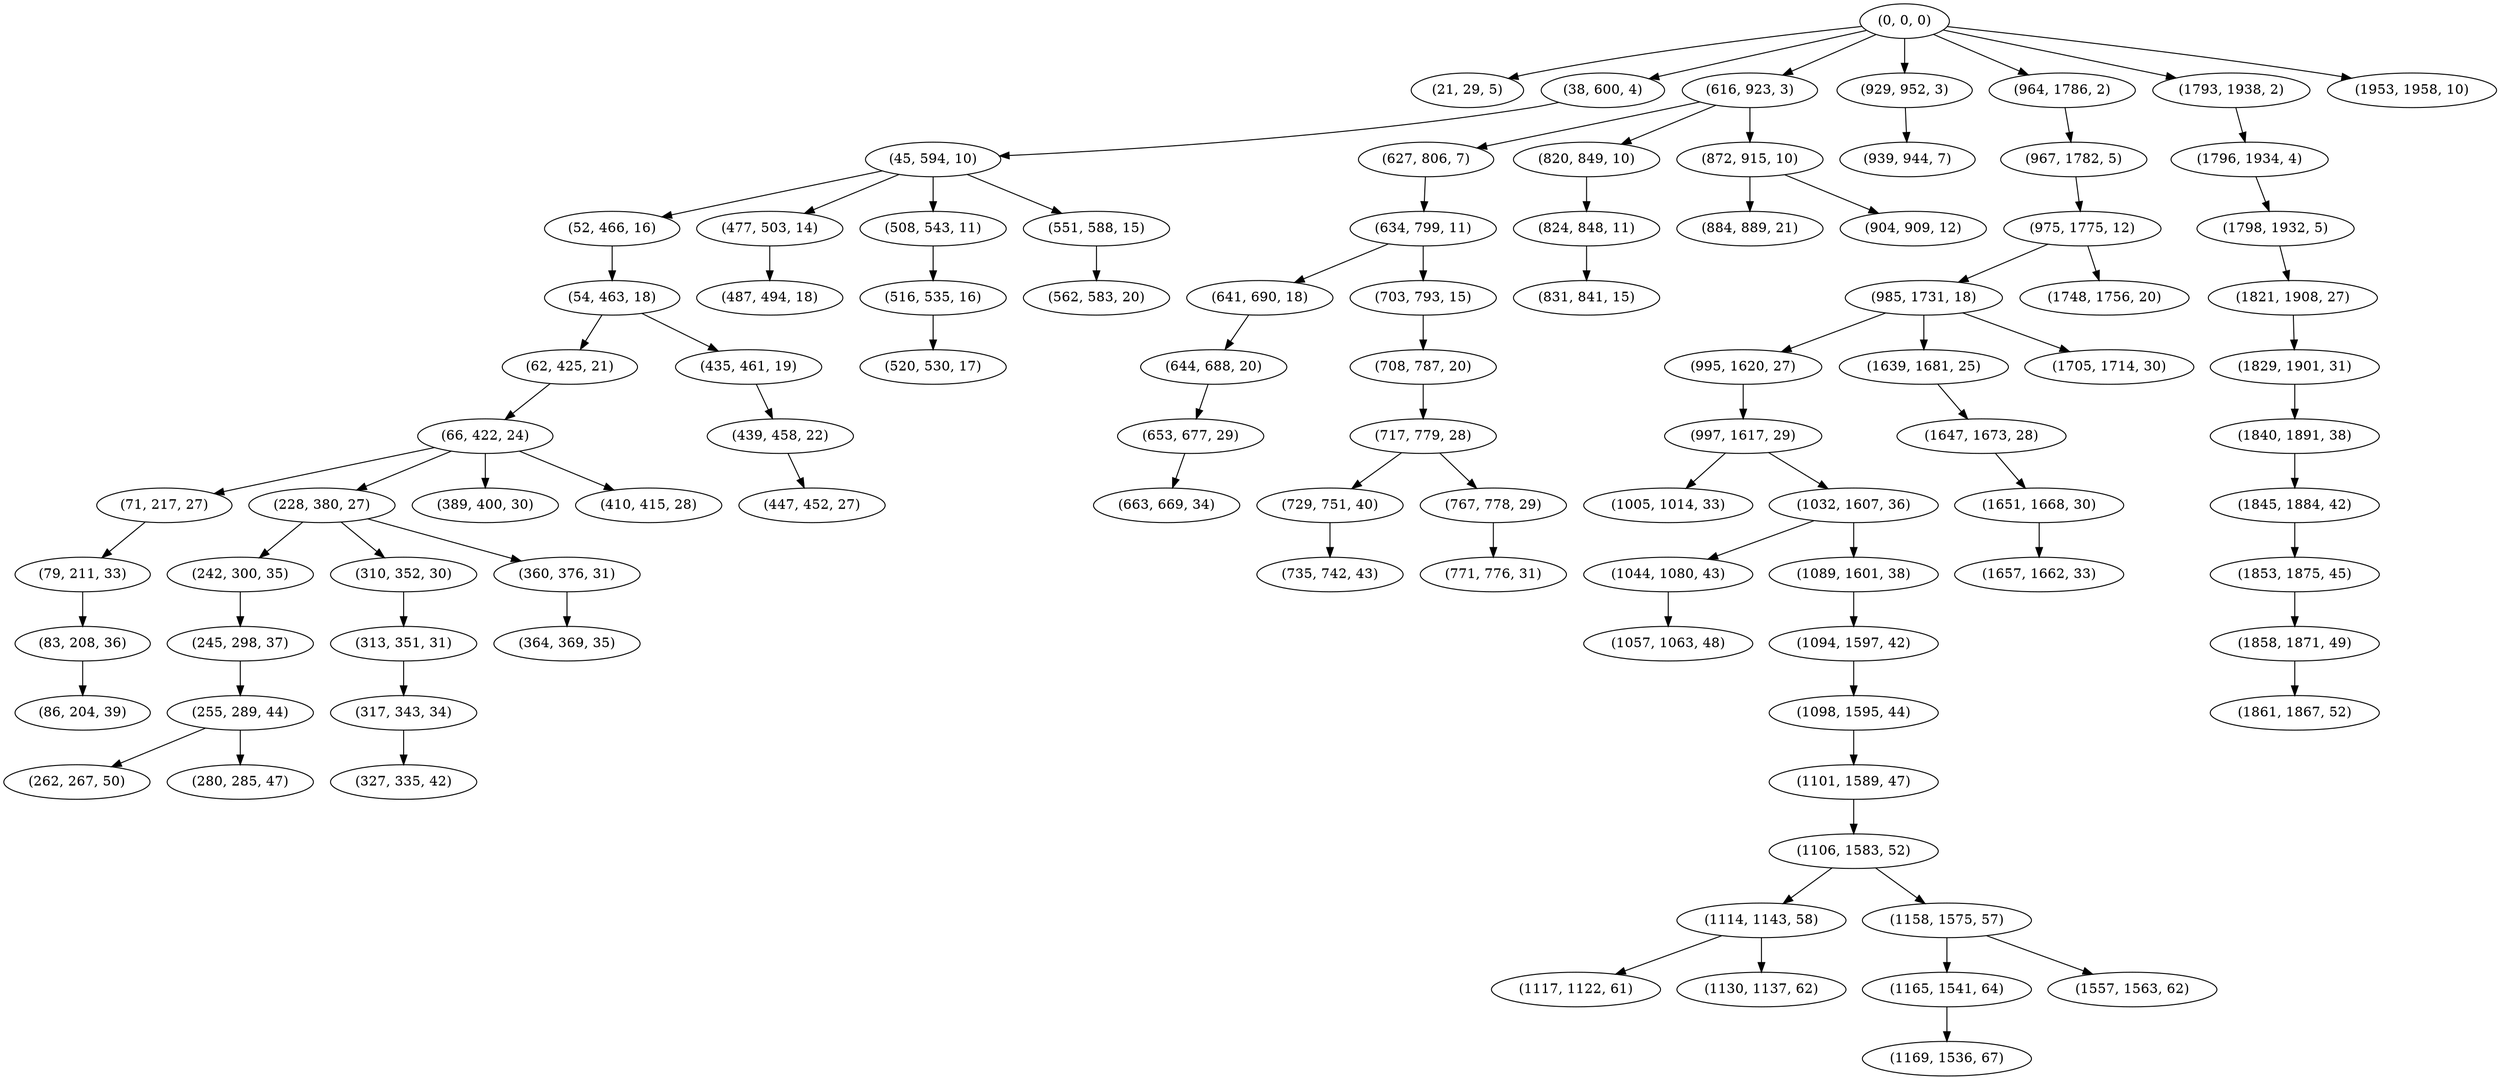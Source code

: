 digraph tree {
    "(0, 0, 0)";
    "(21, 29, 5)";
    "(38, 600, 4)";
    "(45, 594, 10)";
    "(52, 466, 16)";
    "(54, 463, 18)";
    "(62, 425, 21)";
    "(66, 422, 24)";
    "(71, 217, 27)";
    "(79, 211, 33)";
    "(83, 208, 36)";
    "(86, 204, 39)";
    "(228, 380, 27)";
    "(242, 300, 35)";
    "(245, 298, 37)";
    "(255, 289, 44)";
    "(262, 267, 50)";
    "(280, 285, 47)";
    "(310, 352, 30)";
    "(313, 351, 31)";
    "(317, 343, 34)";
    "(327, 335, 42)";
    "(360, 376, 31)";
    "(364, 369, 35)";
    "(389, 400, 30)";
    "(410, 415, 28)";
    "(435, 461, 19)";
    "(439, 458, 22)";
    "(447, 452, 27)";
    "(477, 503, 14)";
    "(487, 494, 18)";
    "(508, 543, 11)";
    "(516, 535, 16)";
    "(520, 530, 17)";
    "(551, 588, 15)";
    "(562, 583, 20)";
    "(616, 923, 3)";
    "(627, 806, 7)";
    "(634, 799, 11)";
    "(641, 690, 18)";
    "(644, 688, 20)";
    "(653, 677, 29)";
    "(663, 669, 34)";
    "(703, 793, 15)";
    "(708, 787, 20)";
    "(717, 779, 28)";
    "(729, 751, 40)";
    "(735, 742, 43)";
    "(767, 778, 29)";
    "(771, 776, 31)";
    "(820, 849, 10)";
    "(824, 848, 11)";
    "(831, 841, 15)";
    "(872, 915, 10)";
    "(884, 889, 21)";
    "(904, 909, 12)";
    "(929, 952, 3)";
    "(939, 944, 7)";
    "(964, 1786, 2)";
    "(967, 1782, 5)";
    "(975, 1775, 12)";
    "(985, 1731, 18)";
    "(995, 1620, 27)";
    "(997, 1617, 29)";
    "(1005, 1014, 33)";
    "(1032, 1607, 36)";
    "(1044, 1080, 43)";
    "(1057, 1063, 48)";
    "(1089, 1601, 38)";
    "(1094, 1597, 42)";
    "(1098, 1595, 44)";
    "(1101, 1589, 47)";
    "(1106, 1583, 52)";
    "(1114, 1143, 58)";
    "(1117, 1122, 61)";
    "(1130, 1137, 62)";
    "(1158, 1575, 57)";
    "(1165, 1541, 64)";
    "(1169, 1536, 67)";
    "(1557, 1563, 62)";
    "(1639, 1681, 25)";
    "(1647, 1673, 28)";
    "(1651, 1668, 30)";
    "(1657, 1662, 33)";
    "(1705, 1714, 30)";
    "(1748, 1756, 20)";
    "(1793, 1938, 2)";
    "(1796, 1934, 4)";
    "(1798, 1932, 5)";
    "(1821, 1908, 27)";
    "(1829, 1901, 31)";
    "(1840, 1891, 38)";
    "(1845, 1884, 42)";
    "(1853, 1875, 45)";
    "(1858, 1871, 49)";
    "(1861, 1867, 52)";
    "(1953, 1958, 10)";
    "(0, 0, 0)" -> "(21, 29, 5)";
    "(0, 0, 0)" -> "(38, 600, 4)";
    "(0, 0, 0)" -> "(616, 923, 3)";
    "(0, 0, 0)" -> "(929, 952, 3)";
    "(0, 0, 0)" -> "(964, 1786, 2)";
    "(0, 0, 0)" -> "(1793, 1938, 2)";
    "(0, 0, 0)" -> "(1953, 1958, 10)";
    "(38, 600, 4)" -> "(45, 594, 10)";
    "(45, 594, 10)" -> "(52, 466, 16)";
    "(45, 594, 10)" -> "(477, 503, 14)";
    "(45, 594, 10)" -> "(508, 543, 11)";
    "(45, 594, 10)" -> "(551, 588, 15)";
    "(52, 466, 16)" -> "(54, 463, 18)";
    "(54, 463, 18)" -> "(62, 425, 21)";
    "(54, 463, 18)" -> "(435, 461, 19)";
    "(62, 425, 21)" -> "(66, 422, 24)";
    "(66, 422, 24)" -> "(71, 217, 27)";
    "(66, 422, 24)" -> "(228, 380, 27)";
    "(66, 422, 24)" -> "(389, 400, 30)";
    "(66, 422, 24)" -> "(410, 415, 28)";
    "(71, 217, 27)" -> "(79, 211, 33)";
    "(79, 211, 33)" -> "(83, 208, 36)";
    "(83, 208, 36)" -> "(86, 204, 39)";
    "(228, 380, 27)" -> "(242, 300, 35)";
    "(228, 380, 27)" -> "(310, 352, 30)";
    "(228, 380, 27)" -> "(360, 376, 31)";
    "(242, 300, 35)" -> "(245, 298, 37)";
    "(245, 298, 37)" -> "(255, 289, 44)";
    "(255, 289, 44)" -> "(262, 267, 50)";
    "(255, 289, 44)" -> "(280, 285, 47)";
    "(310, 352, 30)" -> "(313, 351, 31)";
    "(313, 351, 31)" -> "(317, 343, 34)";
    "(317, 343, 34)" -> "(327, 335, 42)";
    "(360, 376, 31)" -> "(364, 369, 35)";
    "(435, 461, 19)" -> "(439, 458, 22)";
    "(439, 458, 22)" -> "(447, 452, 27)";
    "(477, 503, 14)" -> "(487, 494, 18)";
    "(508, 543, 11)" -> "(516, 535, 16)";
    "(516, 535, 16)" -> "(520, 530, 17)";
    "(551, 588, 15)" -> "(562, 583, 20)";
    "(616, 923, 3)" -> "(627, 806, 7)";
    "(616, 923, 3)" -> "(820, 849, 10)";
    "(616, 923, 3)" -> "(872, 915, 10)";
    "(627, 806, 7)" -> "(634, 799, 11)";
    "(634, 799, 11)" -> "(641, 690, 18)";
    "(634, 799, 11)" -> "(703, 793, 15)";
    "(641, 690, 18)" -> "(644, 688, 20)";
    "(644, 688, 20)" -> "(653, 677, 29)";
    "(653, 677, 29)" -> "(663, 669, 34)";
    "(703, 793, 15)" -> "(708, 787, 20)";
    "(708, 787, 20)" -> "(717, 779, 28)";
    "(717, 779, 28)" -> "(729, 751, 40)";
    "(717, 779, 28)" -> "(767, 778, 29)";
    "(729, 751, 40)" -> "(735, 742, 43)";
    "(767, 778, 29)" -> "(771, 776, 31)";
    "(820, 849, 10)" -> "(824, 848, 11)";
    "(824, 848, 11)" -> "(831, 841, 15)";
    "(872, 915, 10)" -> "(884, 889, 21)";
    "(872, 915, 10)" -> "(904, 909, 12)";
    "(929, 952, 3)" -> "(939, 944, 7)";
    "(964, 1786, 2)" -> "(967, 1782, 5)";
    "(967, 1782, 5)" -> "(975, 1775, 12)";
    "(975, 1775, 12)" -> "(985, 1731, 18)";
    "(975, 1775, 12)" -> "(1748, 1756, 20)";
    "(985, 1731, 18)" -> "(995, 1620, 27)";
    "(985, 1731, 18)" -> "(1639, 1681, 25)";
    "(985, 1731, 18)" -> "(1705, 1714, 30)";
    "(995, 1620, 27)" -> "(997, 1617, 29)";
    "(997, 1617, 29)" -> "(1005, 1014, 33)";
    "(997, 1617, 29)" -> "(1032, 1607, 36)";
    "(1032, 1607, 36)" -> "(1044, 1080, 43)";
    "(1032, 1607, 36)" -> "(1089, 1601, 38)";
    "(1044, 1080, 43)" -> "(1057, 1063, 48)";
    "(1089, 1601, 38)" -> "(1094, 1597, 42)";
    "(1094, 1597, 42)" -> "(1098, 1595, 44)";
    "(1098, 1595, 44)" -> "(1101, 1589, 47)";
    "(1101, 1589, 47)" -> "(1106, 1583, 52)";
    "(1106, 1583, 52)" -> "(1114, 1143, 58)";
    "(1106, 1583, 52)" -> "(1158, 1575, 57)";
    "(1114, 1143, 58)" -> "(1117, 1122, 61)";
    "(1114, 1143, 58)" -> "(1130, 1137, 62)";
    "(1158, 1575, 57)" -> "(1165, 1541, 64)";
    "(1158, 1575, 57)" -> "(1557, 1563, 62)";
    "(1165, 1541, 64)" -> "(1169, 1536, 67)";
    "(1639, 1681, 25)" -> "(1647, 1673, 28)";
    "(1647, 1673, 28)" -> "(1651, 1668, 30)";
    "(1651, 1668, 30)" -> "(1657, 1662, 33)";
    "(1793, 1938, 2)" -> "(1796, 1934, 4)";
    "(1796, 1934, 4)" -> "(1798, 1932, 5)";
    "(1798, 1932, 5)" -> "(1821, 1908, 27)";
    "(1821, 1908, 27)" -> "(1829, 1901, 31)";
    "(1829, 1901, 31)" -> "(1840, 1891, 38)";
    "(1840, 1891, 38)" -> "(1845, 1884, 42)";
    "(1845, 1884, 42)" -> "(1853, 1875, 45)";
    "(1853, 1875, 45)" -> "(1858, 1871, 49)";
    "(1858, 1871, 49)" -> "(1861, 1867, 52)";
}
